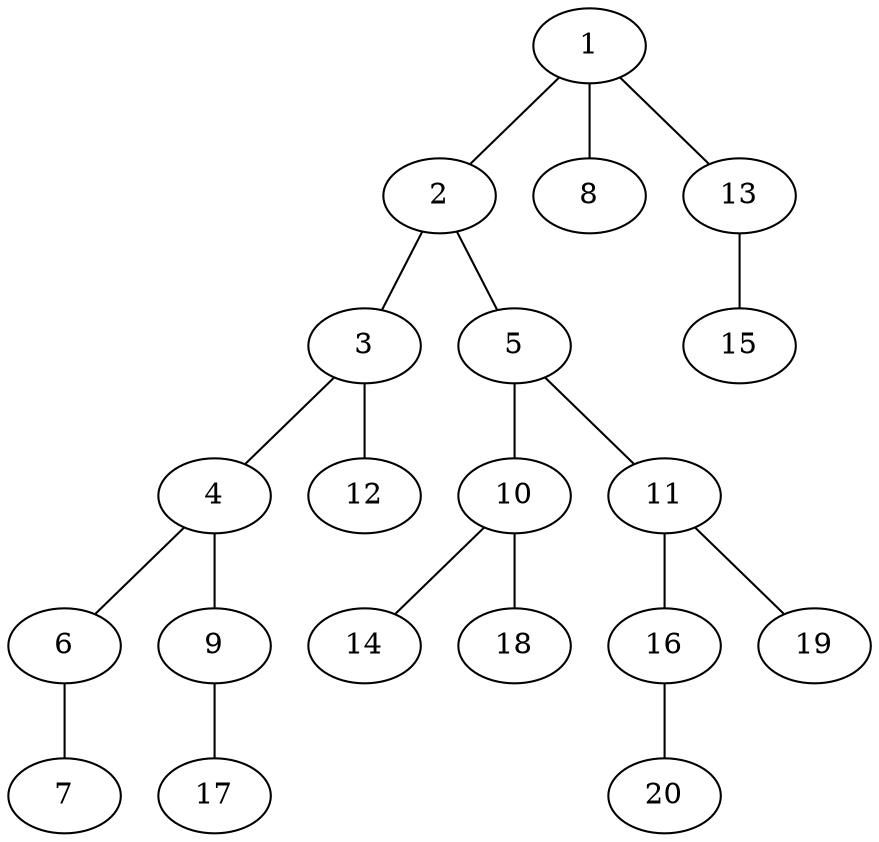 graph graphname {1--2
1--8
1--13
2--3
2--5
3--4
3--12
4--6
4--9
5--10
5--11
6--7
9--17
10--14
10--18
11--16
11--19
13--15
16--20
}